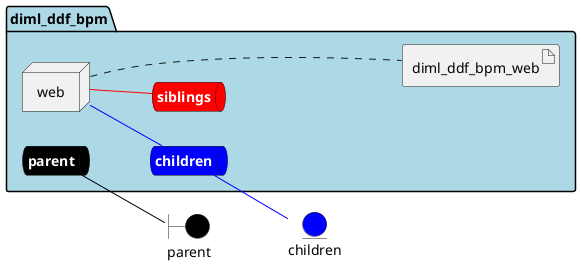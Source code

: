 @startuml

left to right direction


boundary parent #black


entity children #blue




package "diml_ddf_bpm" #lightblue {
    queue parentnet #black [
            <b><color:white>parent</color></b>
    ]
    
    parentnet -[#black]- parent
    
    queue childrennet #blue [
            <b><color:white>children</color></b>
    ]
    
    childrennet -[#blue]- children
    
    queue siblingsnet #red [
            <b><color:white>siblings</color></b>
    ]
    

node "web" as webService


        artifact "diml_ddf_bpm_web" as diml_ddf_bpm_webimage
    
}

webService -[#blue]- childrennet

webService -[#red]- siblingsnet
webService .... diml_ddf_bpm_webimage


@enduml
